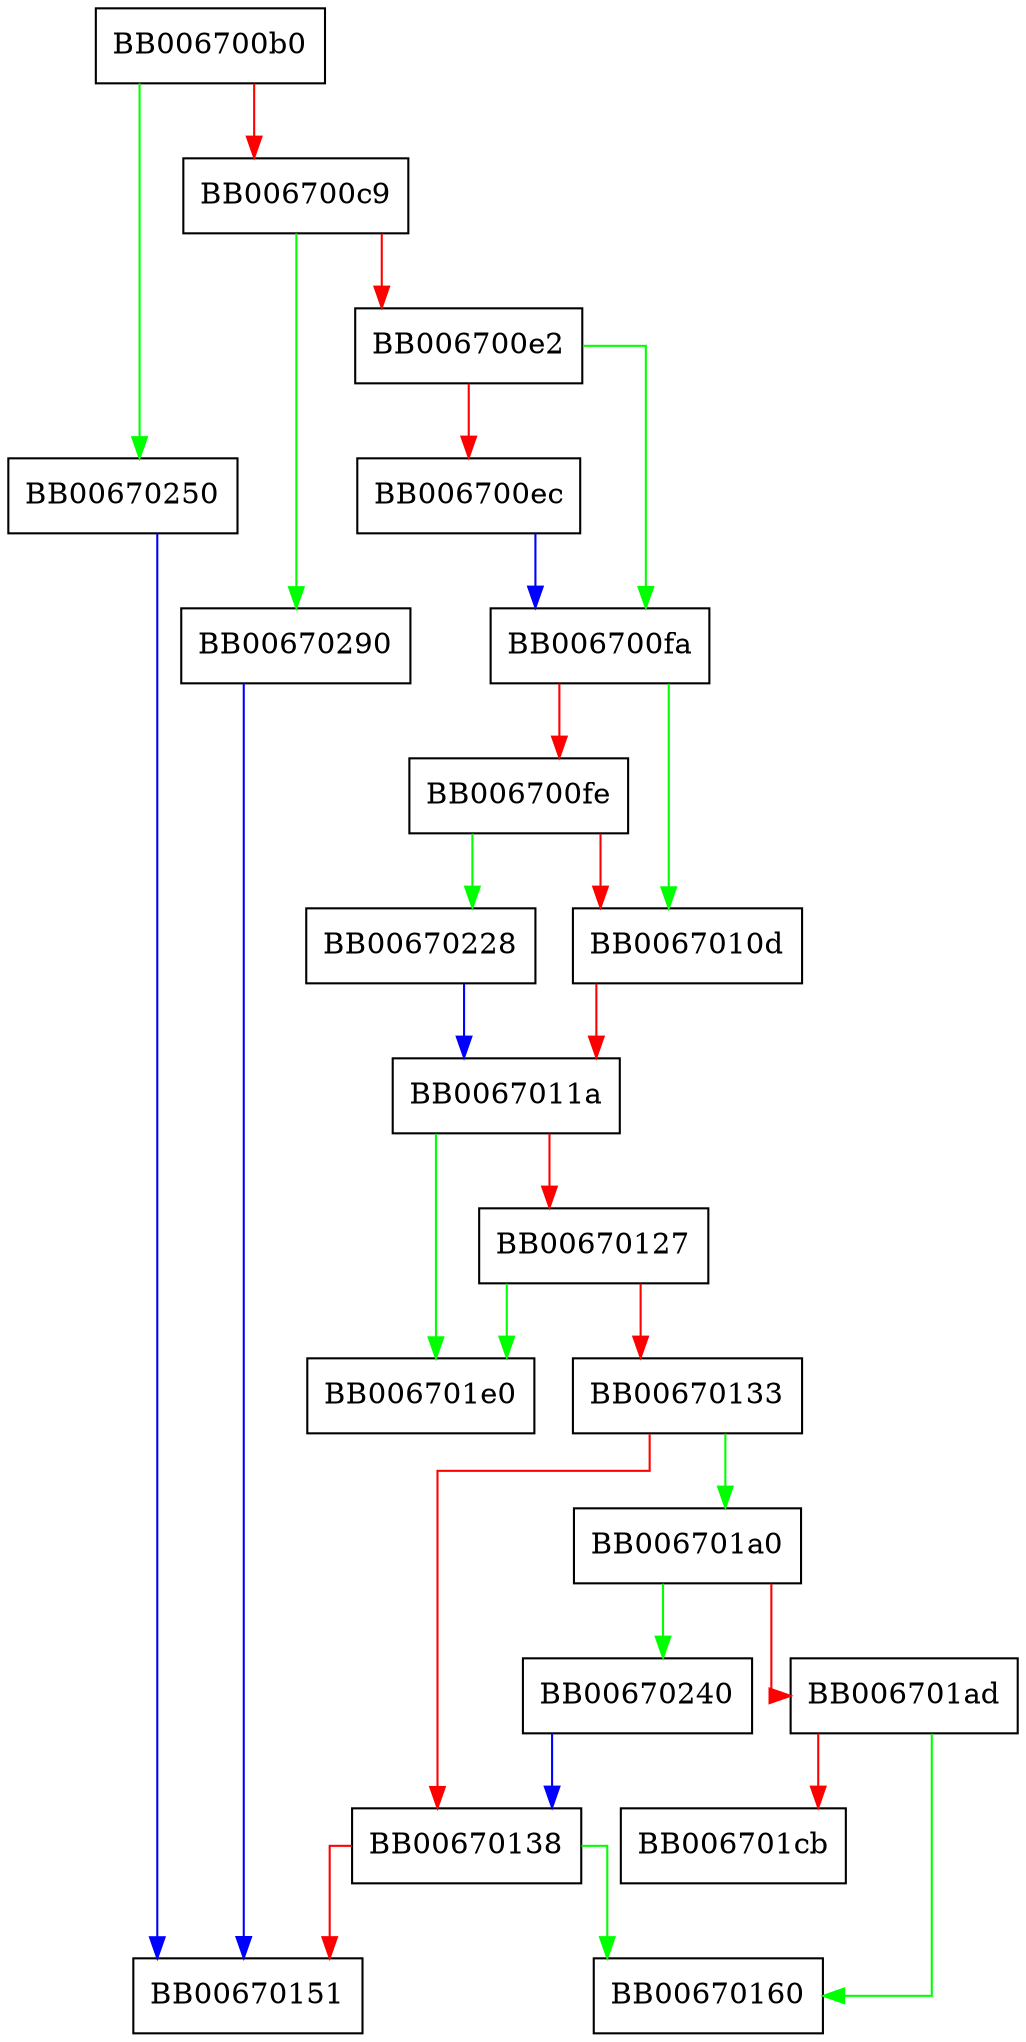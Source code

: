 digraph s2i_ASN1_INTEGER {
  node [shape="box"];
  graph [splines=ortho];
  BB006700b0 -> BB00670250 [color="green"];
  BB006700b0 -> BB006700c9 [color="red"];
  BB006700c9 -> BB00670290 [color="green"];
  BB006700c9 -> BB006700e2 [color="red"];
  BB006700e2 -> BB006700fa [color="green"];
  BB006700e2 -> BB006700ec [color="red"];
  BB006700ec -> BB006700fa [color="blue"];
  BB006700fa -> BB0067010d [color="green"];
  BB006700fa -> BB006700fe [color="red"];
  BB006700fe -> BB00670228 [color="green"];
  BB006700fe -> BB0067010d [color="red"];
  BB0067010d -> BB0067011a [color="red"];
  BB0067011a -> BB006701e0 [color="green"];
  BB0067011a -> BB00670127 [color="red"];
  BB00670127 -> BB006701e0 [color="green"];
  BB00670127 -> BB00670133 [color="red"];
  BB00670133 -> BB006701a0 [color="green"];
  BB00670133 -> BB00670138 [color="red"];
  BB00670138 -> BB00670160 [color="green"];
  BB00670138 -> BB00670151 [color="red"];
  BB006701a0 -> BB00670240 [color="green"];
  BB006701a0 -> BB006701ad [color="red"];
  BB006701ad -> BB00670160 [color="green"];
  BB006701ad -> BB006701cb [color="red"];
  BB00670228 -> BB0067011a [color="blue"];
  BB00670240 -> BB00670138 [color="blue"];
  BB00670250 -> BB00670151 [color="blue"];
  BB00670290 -> BB00670151 [color="blue"];
}
